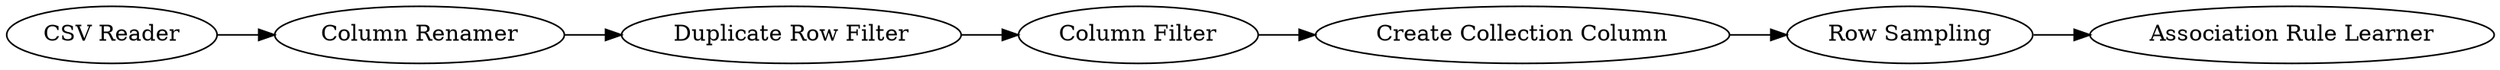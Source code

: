 digraph {
	2 [label="Column Renamer"]
	3 [label="Duplicate Row Filter"]
	4 [label="Column Filter"]
	5 [label="Create Collection Column"]
	6 [label="Row Sampling"]
	7 [label="Association Rule Learner"]
	8 [label="CSV Reader"]
	2 -> 3
	3 -> 4
	4 -> 5
	5 -> 6
	6 -> 7
	8 -> 2
	rankdir=LR
}
